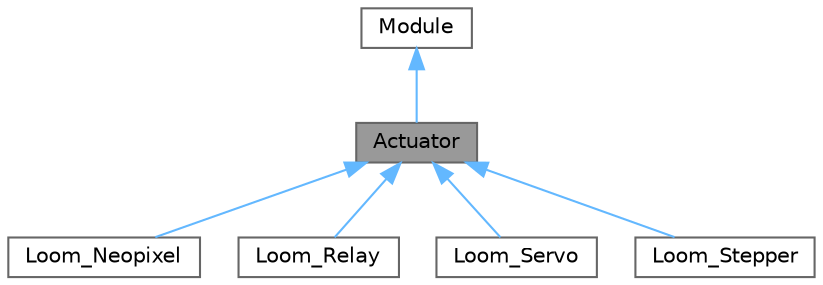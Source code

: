 digraph "Actuator"
{
 // LATEX_PDF_SIZE
  bgcolor="transparent";
  edge [fontname=Helvetica,fontsize=10,labelfontname=Helvetica,labelfontsize=10];
  node [fontname=Helvetica,fontsize=10,shape=box,height=0.2,width=0.4];
  Node1 [label="Actuator",height=0.2,width=0.4,color="gray40", fillcolor="grey60", style="filled", fontcolor="black",tooltip=" "];
  Node2 -> Node1 [dir="back",color="steelblue1",style="solid"];
  Node2 [label="Module",height=0.2,width=0.4,color="gray40", fillcolor="white", style="filled",URL="$class_module.html",tooltip=" "];
  Node1 -> Node3 [dir="back",color="steelblue1",style="solid"];
  Node3 [label="Loom_Neopixel",height=0.2,width=0.4,color="gray40", fillcolor="white", style="filled",URL="$class_loom___neopixel.html",tooltip=" "];
  Node1 -> Node4 [dir="back",color="steelblue1",style="solid"];
  Node4 [label="Loom_Relay",height=0.2,width=0.4,color="gray40", fillcolor="white", style="filled",URL="$class_loom___relay.html",tooltip=" "];
  Node1 -> Node5 [dir="back",color="steelblue1",style="solid"];
  Node5 [label="Loom_Servo",height=0.2,width=0.4,color="gray40", fillcolor="white", style="filled",URL="$class_loom___servo.html",tooltip=" "];
  Node1 -> Node6 [dir="back",color="steelblue1",style="solid"];
  Node6 [label="Loom_Stepper",height=0.2,width=0.4,color="gray40", fillcolor="white", style="filled",URL="$class_loom___stepper.html",tooltip=" "];
}
